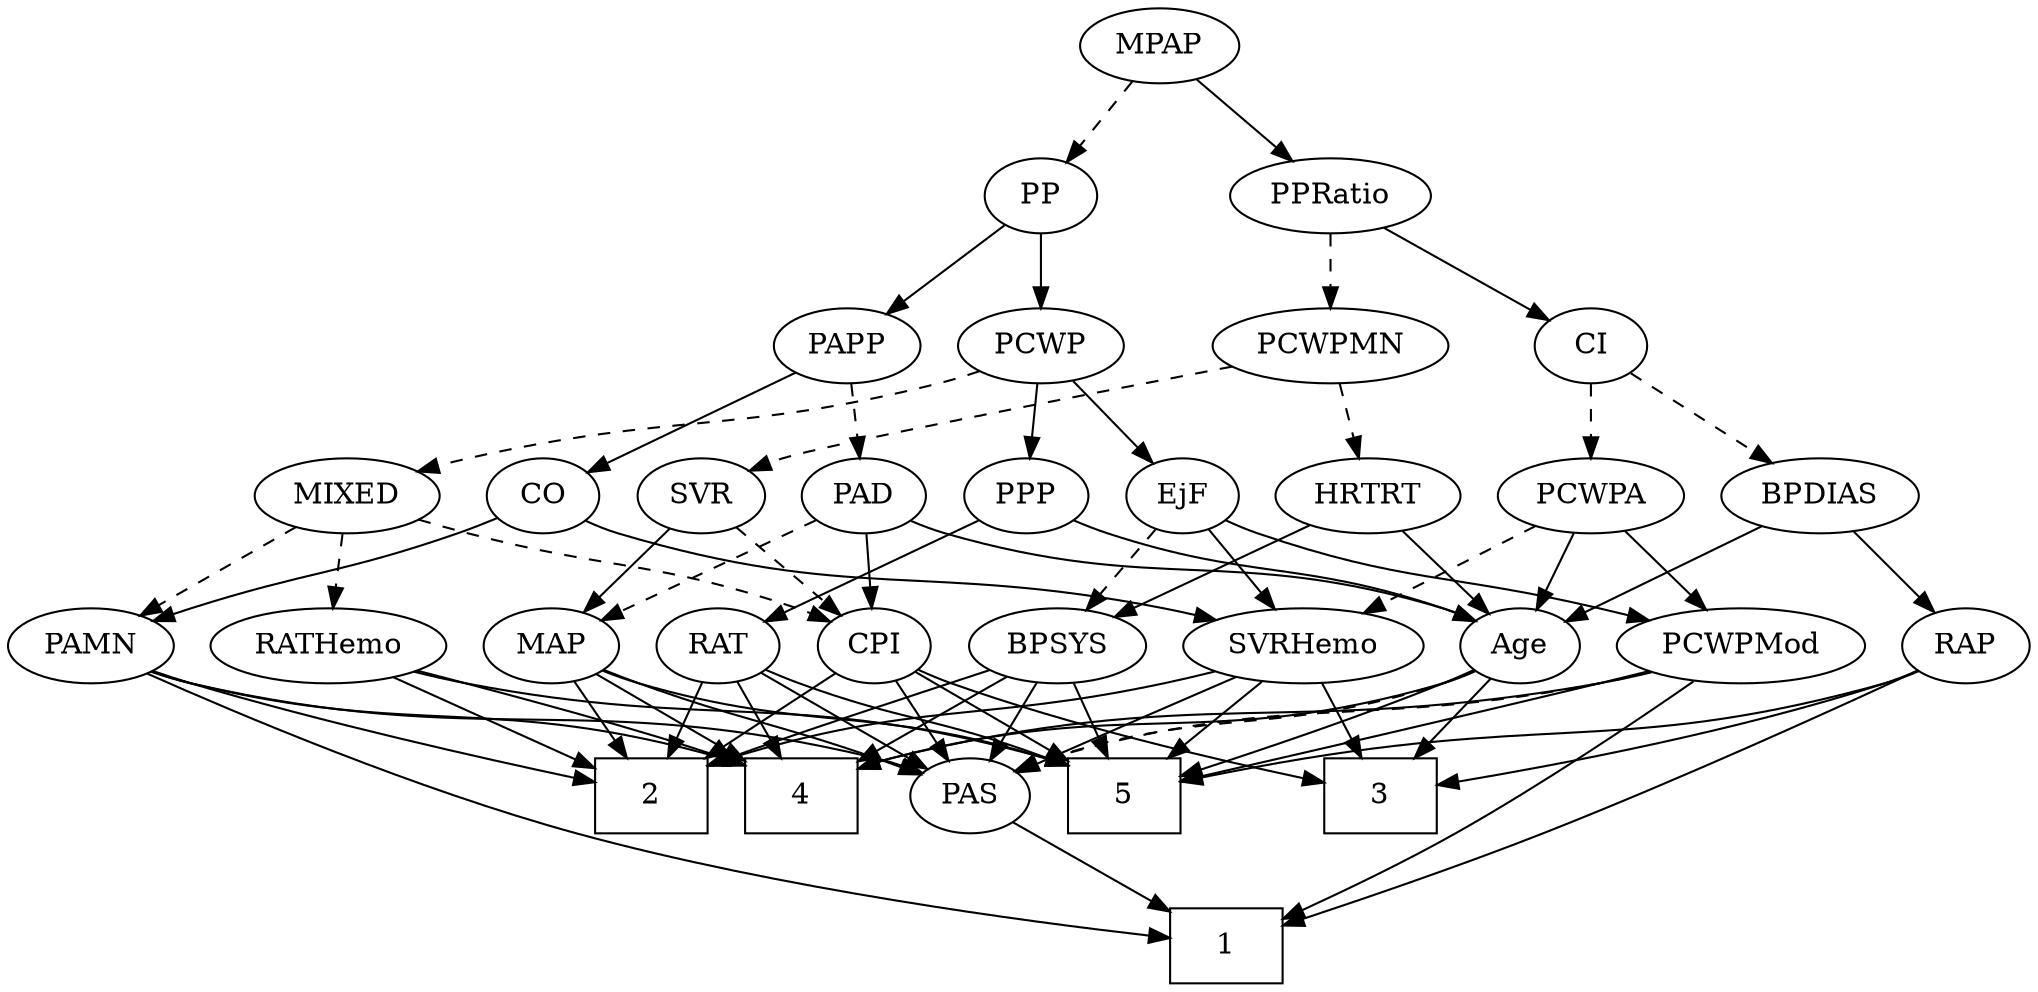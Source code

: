 strict digraph {
	graph [bb="0,0,893.34,468"];
	node [label="\N"];
	1	[height=0.5,
		pos="530.4,18",
		shape=box,
		width=0.75];
	2	[height=0.5,
		pos="265.4,90",
		shape=box,
		width=0.75];
	3	[height=0.5,
		pos="607.4,90",
		shape=box,
		width=0.75];
	4	[height=0.5,
		pos="337.4,90",
		shape=box,
		width=0.75];
	5	[height=0.5,
		pos="486.4,90",
		shape=box,
		width=0.75];
	Age	[height=0.5,
		pos="670.4,162",
		width=0.75];
	Age -> 3	[pos="e,622.73,108.04 657.04,146.15 649.03,137.26 638.66,125.74 629.47,115.53",
		style=solid];
	Age -> 4	[pos="e,364.41,103.32 649.88,150.01 644.92,147.73 639.56,145.54 634.4,144 524.31,111.1 489.24,138.25 378.4,108 376.96,107.61 375.5,107.18 \
374.04,106.72",
		style=solid];
	Age -> 5	[pos="e,513.43,99.8 649.23,150.59 644.39,148.32 639.25,146.01 634.4,144 597.02,128.52 553.3,113.2 523.12,103.04",
		style=solid];
	PAS	[height=0.5,
		pos="414.4,90",
		width=0.75];
	Age -> PAS	[pos="e,434.98,101.79 649.82,150.21 644.86,147.92 639.52,145.68 634.4,144 555.23,118.01 529.57,133.99 450.4,108 448.48,107.37 446.52,106.66 \
444.57,105.9",
		style=dashed];
	EjF	[height=0.5,
		pos="528.4,234",
		width=0.75];
	BPSYS	[height=0.5,
		pos="469.4,162",
		width=1.0471];
	EjF -> BPSYS	[pos="e,483,179.13 515.59,217.81 508,208.8 498.2,197.18 489.59,186.95",
		style=dashed];
	PCWPMod	[height=0.5,
		pos="767.4,162",
		width=1.4443];
	EjF -> PCWPMod	[pos="e,728.38,174.02 549.43,222.24 554.27,219.99 559.45,217.78 564.4,216 625.67,194 643.48,196.74 706.4,180 710.4,178.93 714.55,177.81 \
718.71,176.68",
		style=solid];
	SVRHemo	[height=0.5,
		pos="575.4,162",
		width=1.3902];
	EjF -> SVRHemo	[pos="e,564.12,179.8 539.06,217.12 544.78,208.59 551.97,197.89 558.44,188.25",
		style=solid];
	RAP	[height=0.5,
		pos="865.4,162",
		width=0.77632];
	RAP -> 1	[pos="e,557.58,27.314 844.49,149.74 811.03,131.96 743.15,96.853 683.4,72 644.4,55.781 598.48,40.345 567.19,30.359",
		style=solid];
	RAP -> 3	[pos="e,634.41,95.713 843.77,150.21 838.8,147.97 833.47,145.76 828.4,144 765.22,122.15 688.88,106.01 644.46,97.588",
		style=solid];
	RAP -> 5	[pos="e,513.5,96.839 844.28,150.02 839.19,147.73 833.69,145.55 828.4,144 717.71,111.58 685.1,127.32 571.4,108 555.61,105.32 538.25,101.93 \
523.36,98.88",
		style=solid];
	MIXED	[height=0.5,
		pos="146.4,234",
		width=1.1193];
	PAMN	[height=0.5,
		pos="36.397,162",
		width=1.011];
	MIXED -> PAMN	[pos="e,57.875,176.67 124.14,218.83 107.52,208.26 84.635,193.7 66.404,182.1",
		style=dashed];
	RATHemo	[height=0.5,
		pos="140.4,162",
		width=1.3721];
	MIXED -> RATHemo	[pos="e,141.86,180.1 144.91,215.7 144.25,207.98 143.46,198.71 142.72,190.11",
		style=dashed];
	CPI	[height=0.5,
		pos="386.4,162",
		width=0.75];
	MIXED -> CPI	[pos="e,365.77,173.64 177.34,222.42 184.24,220.19 191.54,217.93 198.4,216 265.23,197.2 284.87,202.95 350.4,180 352.3,179.33 354.25,178.59 \
356.19,177.81",
		style=dashed];
	MPAP	[height=0.5,
		pos="539.4,450",
		width=0.97491];
	PP	[height=0.5,
		pos="461.4,378",
		width=0.75];
	MPAP -> PP	[pos="e,476.96,392.97 522.47,433.81 511.37,423.85 496.71,410.7 484.54,399.77",
		style=dashed];
	PPRatio	[height=0.5,
		pos="586.4,378",
		width=1.1013];
	MPAP -> PPRatio	[pos="e,575.23,395.63 550.3,432.76 556.03,424.23 563.18,413.58 569.6,404.02",
		style=solid];
	BPSYS -> 2	[pos="e,292.73,104.43 440.66,150.31 434.64,148.15 428.33,145.95 422.4,144 372.02,127.41 355.59,127.92 302.35,108.09",
		style=solid];
	BPSYS -> 4	[pos="e,364.64,105.45 445.19,148.16 425.17,137.55 396.44,122.31 373.67,110.24",
		style=solid];
	BPSYS -> 5	[pos="e,482.2,108.28 473.51,144.05 475.4,136.26 477.7,126.82 479.82,118.08",
		style=solid];
	BPSYS -> PAS	[pos="e,426.33,106.19 456.64,144.76 449.5,135.68 440.48,124.19 432.61,114.18",
		style=solid];
	PAD	[height=0.5,
		pos="382.4,234",
		width=0.79437];
	PAD -> Age	[pos="e,649.85,173.89 404.14,222.14 409.37,219.85 415,217.63 420.4,216 512.72,188.08 542.37,208.86 634.4,180 636.33,179.39 638.28,178.71 \
640.24,177.96",
		style=solid];
	PAD -> CPI	[pos="e,385.42,180.1 383.39,215.7 383.83,207.98 384.36,198.71 384.85,190.11",
		style=solid];
	MAP	[height=0.5,
		pos="238.4,162",
		width=0.84854];
	PAD -> MAP	[pos="e,261.43,174.2 360.53,222.37 336.6,210.74 298,191.97 270.61,178.66",
		style=dashed];
	CO	[height=0.5,
		pos="234.4,234",
		width=0.75];
	CO -> PAMN	[pos="e,64.543,173.63 212.69,223.07 207.1,220.64 201.07,218.13 195.4,216 146.06,197.44 132.24,197.14 82.397,180 79.679,179.07 76.879,178.08 \
74.065,177.08",
		style=solid];
	CO -> SVRHemo	[pos="e,538.77,174.38 254.92,222.03 259.88,219.75 265.24,217.56 270.4,216 376.18,184.06 408.39,203.35 516.4,180 520.5,179.11 524.74,178.1 \
528.97,177.01",
		style=solid];
	PAS -> 1	[pos="e,503.09,35.478 433.81,77.284 450.33,67.316 474.49,52.737 494.51,40.655",
		style=solid];
	PAMN -> 1	[pos="e,503.27,21.412 59.387,148.02 94.796,128.57 165.31,92.05 229.4,72 321.88,43.067 435.6,28.442 493.19,22.435",
		style=solid];
	PAMN -> 2	[pos="e,238.23,98.208 64.503,150.25 70.388,148.1 76.574,145.92 82.397,144 132.51,127.51 191.22,110.99 228.36,100.88",
		style=solid];
	PAMN -> 4	[pos="e,310.2,104.8 63.852,149.88 69.892,147.71 76.306,145.61 82.397,144 174.69,119.6 205.26,136.19 300.46,107.79",
		style=solid];
	PAMN -> PAS	[pos="e,393.07,101.12 63.316,149.87 69.501,147.65 76.109,145.53 82.397,144 209.03,113.21 247.39,141.26 373.4,108 376.78,107.11 380.25,\
106 383.67,104.77",
		style=solid];
	RATHemo -> 2	[pos="e,238.23,106.21 166.3,146.5 184.53,136.29 209.18,122.48 229.33,111.2",
		style=solid];
	RATHemo -> 4	[pos="e,310.03,104.35 177.63,150.17 208.5,140.87 253.63,126.56 300.62,108.1",
		style=solid];
	RATHemo -> 5	[pos="e,459.21,104.87 176.39,149.58 183.63,147.53 191.22,145.56 198.4,144 305.83,120.71 340.1,139.39 449.46,107.76",
		style=solid];
	CPI -> 2	[pos="e,292.78,106.84 366.69,149.6 349.11,139.43 322.93,124.28 301.59,111.94",
		style=solid];
	CPI -> 3	[pos="e,580.3,97.297 407.47,150.35 412.31,148.1 417.48,145.85 422.4,144 472.56,125.11 532.5,109.09 570.26,99.75",
		style=solid];
	CPI -> 5	[pos="e,461.91,108.14 404.27,148.49 417.96,138.91 437.2,125.43 453.63,113.94",
		style=solid];
	CPI -> PAS	[pos="e,407.81,107.47 393.03,144.41 396.31,136.22 400.34,126.14 404.01,116.95",
		style=solid];
	RAT	[height=0.5,
		pos="314.4,162",
		width=0.75827];
	RAT -> 2	[pos="e,277.62,108.46 303.52,145.46 297.65,137.08 290.25,126.5 283.53,116.91",
		style=solid];
	RAT -> 4	[pos="e,331.72,108.28 319.96,144.05 322.55,136.18 325.69,126.62 328.59,117.79",
		style=solid];
	RAT -> 5	[pos="e,459.39,104.09 335.57,150.59 340.4,148.33 345.54,146.01 350.4,144 391.3,127.03 405.05,126.15 449.98,107.97",
		style=solid];
	RAT -> PAS	[pos="e,396.51,103.52 332.74,148.16 348.2,137.34 370.52,121.71 387.92,109.53",
		style=solid];
	SVR	[height=0.5,
		pos="307.4,234",
		width=0.77632];
	SVR -> CPI	[pos="e,370.7,176.91 323.38,218.83 334.81,208.71 350.36,194.93 363.15,183.59",
		style=dashed];
	SVR -> MAP	[pos="e,253.15,177.97 293.1,218.5 283.61,208.86 270.96,196.04 260.22,185.14",
		style=solid];
	PCWPMod -> 1	[pos="e,557.59,30.079 747.55,145 723.69,126.19 682.02,94.661 643.4,72 618.7,57.513 589.4,43.862 566.82,34.043",
		style=solid];
	PCWPMod -> 4	[pos="e,364.82,103.62 729.88,149.51 722.17,147.44 714.06,145.48 706.4,144 562.4,116.22 520.45,144.45 378.4,108 377.14,107.68 375.87,107.32 \
374.59,106.94",
		style=solid];
	PCWPMod -> 5	[pos="e,513.57,97.22 728.4,149.91 721.1,147.9 713.53,145.85 706.4,144 642.33,127.36 567.29,109.66 523.48,99.512",
		style=solid];
	PCWPMod -> PAS	[pos="e,434.92,101.99 729.52,149.61 721.9,147.56 713.93,145.57 706.4,144 593.92,120.53 560.48,140.9 450.4,108 448.46,107.42 446.5,106.75 \
444.54,106.02",
		style=dashed];
	PCWPA	[height=0.5,
		pos="712.4,234",
		width=1.1555];
	PCWPA -> Age	[pos="e,679.99,178.99 702.44,216.41 697.3,207.83 690.91,197.19 685.2,187.67",
		style=solid];
	PCWPA -> PCWPMod	[pos="e,754.33,179.63 725.15,216.76 731.93,208.14 740.4,197.36 747.97,187.73",
		style=solid];
	PCWPA -> SVRHemo	[pos="e,602.93,177.07 686.63,219.83 665.55,209.06 635.49,193.71 611.93,181.67",
		style=dashed];
	PCWPMN	[height=0.5,
		pos="586.4,306",
		width=1.3902];
	PCWPMN -> SVR	[pos="e,328.99,245.86 544.41,296.05 477.66,281.79 353.89,255.18 344.4,252 342.49,251.36 340.54,250.65 338.6,249.9",
		style=dashed];
	HRTRT	[height=0.5,
		pos="613.4,234",
		width=1.1013];
	PCWPMN -> HRTRT	[pos="e,606.92,251.79 592.93,288.05 596.02,280.06 599.77,270.33 603.21,261.4",
		style=dashed];
	SVRHemo -> 2	[pos="e,292.6,104.8 538.74,149.73 531.38,147.67 523.67,145.65 516.4,144 424.96,123.24 395.73,136.07 302.17,107.76",
		style=solid];
	SVRHemo -> 3	[pos="e,599.5,108.28 583.14,144.05 586.78,136.09 591.21,126.41 595.28,117.51",
		style=solid];
	SVRHemo -> 5	[pos="e,508.07,108.04 555.2,145.12 543.67,136.05 529.01,124.51 516.18,114.42",
		style=solid];
	SVRHemo -> PAS	[pos="e,435.65,101.21 543.65,147.95 518.29,137.43 481.91,122.12 450.4,108 448.6,107.19 446.76,106.36 444.9,105.51",
		style=solid];
	BPDIAS	[height=0.5,
		pos="814.4,234",
		width=1.1735];
	BPDIAS -> Age	[pos="e,691.84,173.42 787.65,220 763.13,208.08 726.83,190.43 701.13,177.94",
		style=solid];
	BPDIAS -> RAP	[pos="e,854.1,178.51 826.48,216.41 832.95,207.53 841.03,196.44 848.15,186.67",
		style=solid];
	MAP -> 2	[pos="e,258.73,108.28 244.93,144.05 247.97,136.18 251.66,126.62 255.06,117.79",
		style=solid];
	MAP -> 4	[pos="e,313.1,108.18 257.48,147.5 270.85,138.05 289.06,125.18 304.71,114.11",
		style=solid];
	MAP -> 5	[pos="e,459.15,104.68 261.8,150.15 267.18,147.91 272.93,145.72 278.4,144 349.86,121.57 374.34,131.9 449.26,107.94",
		style=solid];
	MAP -> PAS	[pos="e,391.89,100.48 262.45,150.6 267.69,148.38 273.22,146.08 278.4,144 320.29,127.17 331.43,124.65 373.4,108 376.31,106.84 379.33,105.63 \
382.36,104.39",
		style=solid];
	PCWP	[height=0.5,
		pos="461.4,306",
		width=0.97491];
	PP -> PCWP	[pos="e,461.4,324.1 461.4,359.7 461.4,351.98 461.4,342.71 461.4,334.11",
		style=solid];
	PAPP	[height=0.5,
		pos="376.4,306",
		width=0.88464];
	PP -> PAPP	[pos="e,393.61,321.18 445.01,363.5 432.67,353.34 415.53,339.23 401.47,327.65",
		style=solid];
	PPP	[height=0.5,
		pos="456.4,234",
		width=0.75];
	PPP -> Age	[pos="e,649.36,173.76 477.43,222.24 482.27,219.99 487.45,217.78 492.4,216 553.67,194 573.12,202 634.4,180 636.25,179.33 638.14,178.61 \
640.03,177.84",
		style=solid];
	PPP -> RAT	[pos="e,335.8,173.55 435.14,222.52 411.19,210.72 372.07,191.43 344.88,178.03",
		style=solid];
	PPRatio -> PCWPMN	[pos="e,586.4,324.1 586.4,359.7 586.4,351.98 586.4,342.71 586.4,334.11",
		style=dashed];
	CI	[height=0.5,
		pos="712.4,306",
		width=0.75];
	PPRatio -> CI	[pos="e,692.23,318.2 610.39,363.67 631.14,352.15 661.18,335.46 683.29,323.17",
		style=solid];
	PCWP -> EjF	[pos="e,514.48,249.54 476.27,289.46 485.45,279.87 497.37,267.42 507.49,256.84",
		style=solid];
	PCWP -> MIXED	[pos="e,176.97,245.86 435.17,293.85 429.39,291.68 423.24,289.59 417.4,288 322.22,262.09 294.22,275.39 198.4,252 194.56,251.06 190.6,249.98 \
186.66,248.83",
		style=dashed];
	PCWP -> PPP	[pos="e,457.62,252.1 460.16,287.7 459.61,279.98 458.95,270.71 458.33,262.11",
		style=solid];
	CI -> PCWPA	[pos="e,712.4,252.1 712.4,287.7 712.4,279.98 712.4,270.71 712.4,262.11",
		style=dashed];
	CI -> BPDIAS	[pos="e,793.14,249.59 730.63,292.49 745.56,282.24 766.99,267.53 784.44,255.56",
		style=dashed];
	PAPP -> PAD	[pos="e,380.93,252.1 377.88,287.7 378.54,279.98 379.34,270.71 380.07,262.11",
		style=dashed];
	PAPP -> CO	[pos="e,255.66,245.48 353.27,293.6 329.19,281.73 291.36,263.08 264.86,250.02",
		style=solid];
	HRTRT -> Age	[pos="e,658.03,178.19 626.62,216.76 634.02,207.68 643.37,196.19 651.53,186.18",
		style=solid];
	HRTRT -> BPSYS	[pos="e,494.8,175.35 587.32,220.32 563.93,208.95 529.45,192.19 503.81,179.73",
		style=solid];
}

